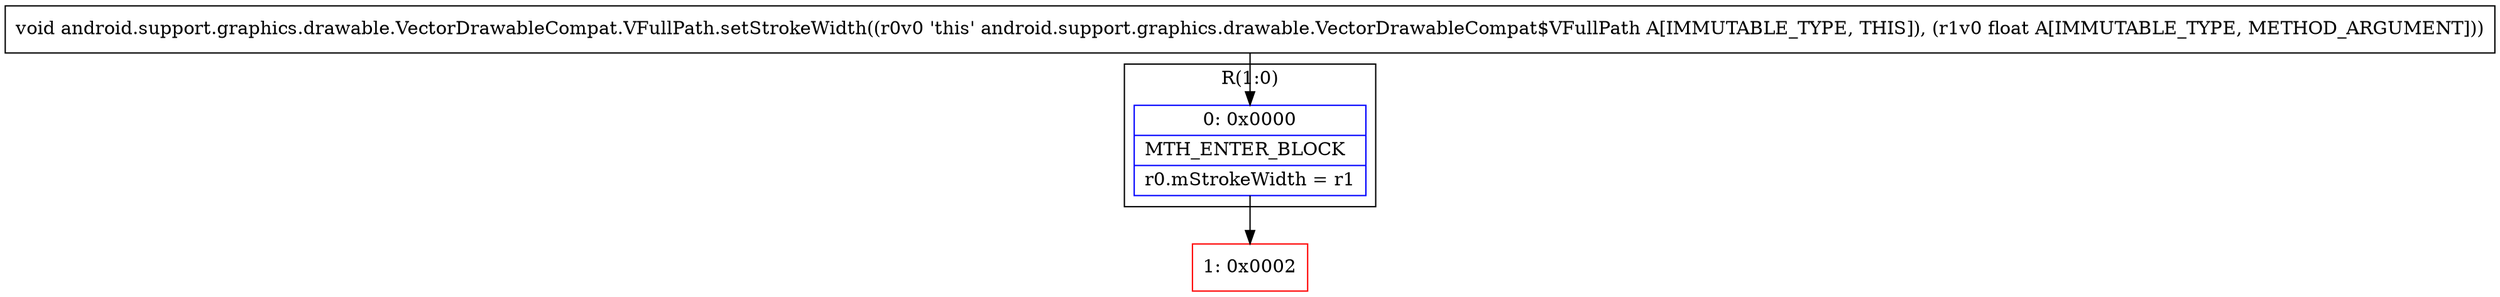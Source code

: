 digraph "CFG forandroid.support.graphics.drawable.VectorDrawableCompat.VFullPath.setStrokeWidth(F)V" {
subgraph cluster_Region_1978467263 {
label = "R(1:0)";
node [shape=record,color=blue];
Node_0 [shape=record,label="{0\:\ 0x0000|MTH_ENTER_BLOCK\l|r0.mStrokeWidth = r1\l}"];
}
Node_1 [shape=record,color=red,label="{1\:\ 0x0002}"];
MethodNode[shape=record,label="{void android.support.graphics.drawable.VectorDrawableCompat.VFullPath.setStrokeWidth((r0v0 'this' android.support.graphics.drawable.VectorDrawableCompat$VFullPath A[IMMUTABLE_TYPE, THIS]), (r1v0 float A[IMMUTABLE_TYPE, METHOD_ARGUMENT])) }"];
MethodNode -> Node_0;
Node_0 -> Node_1;
}

